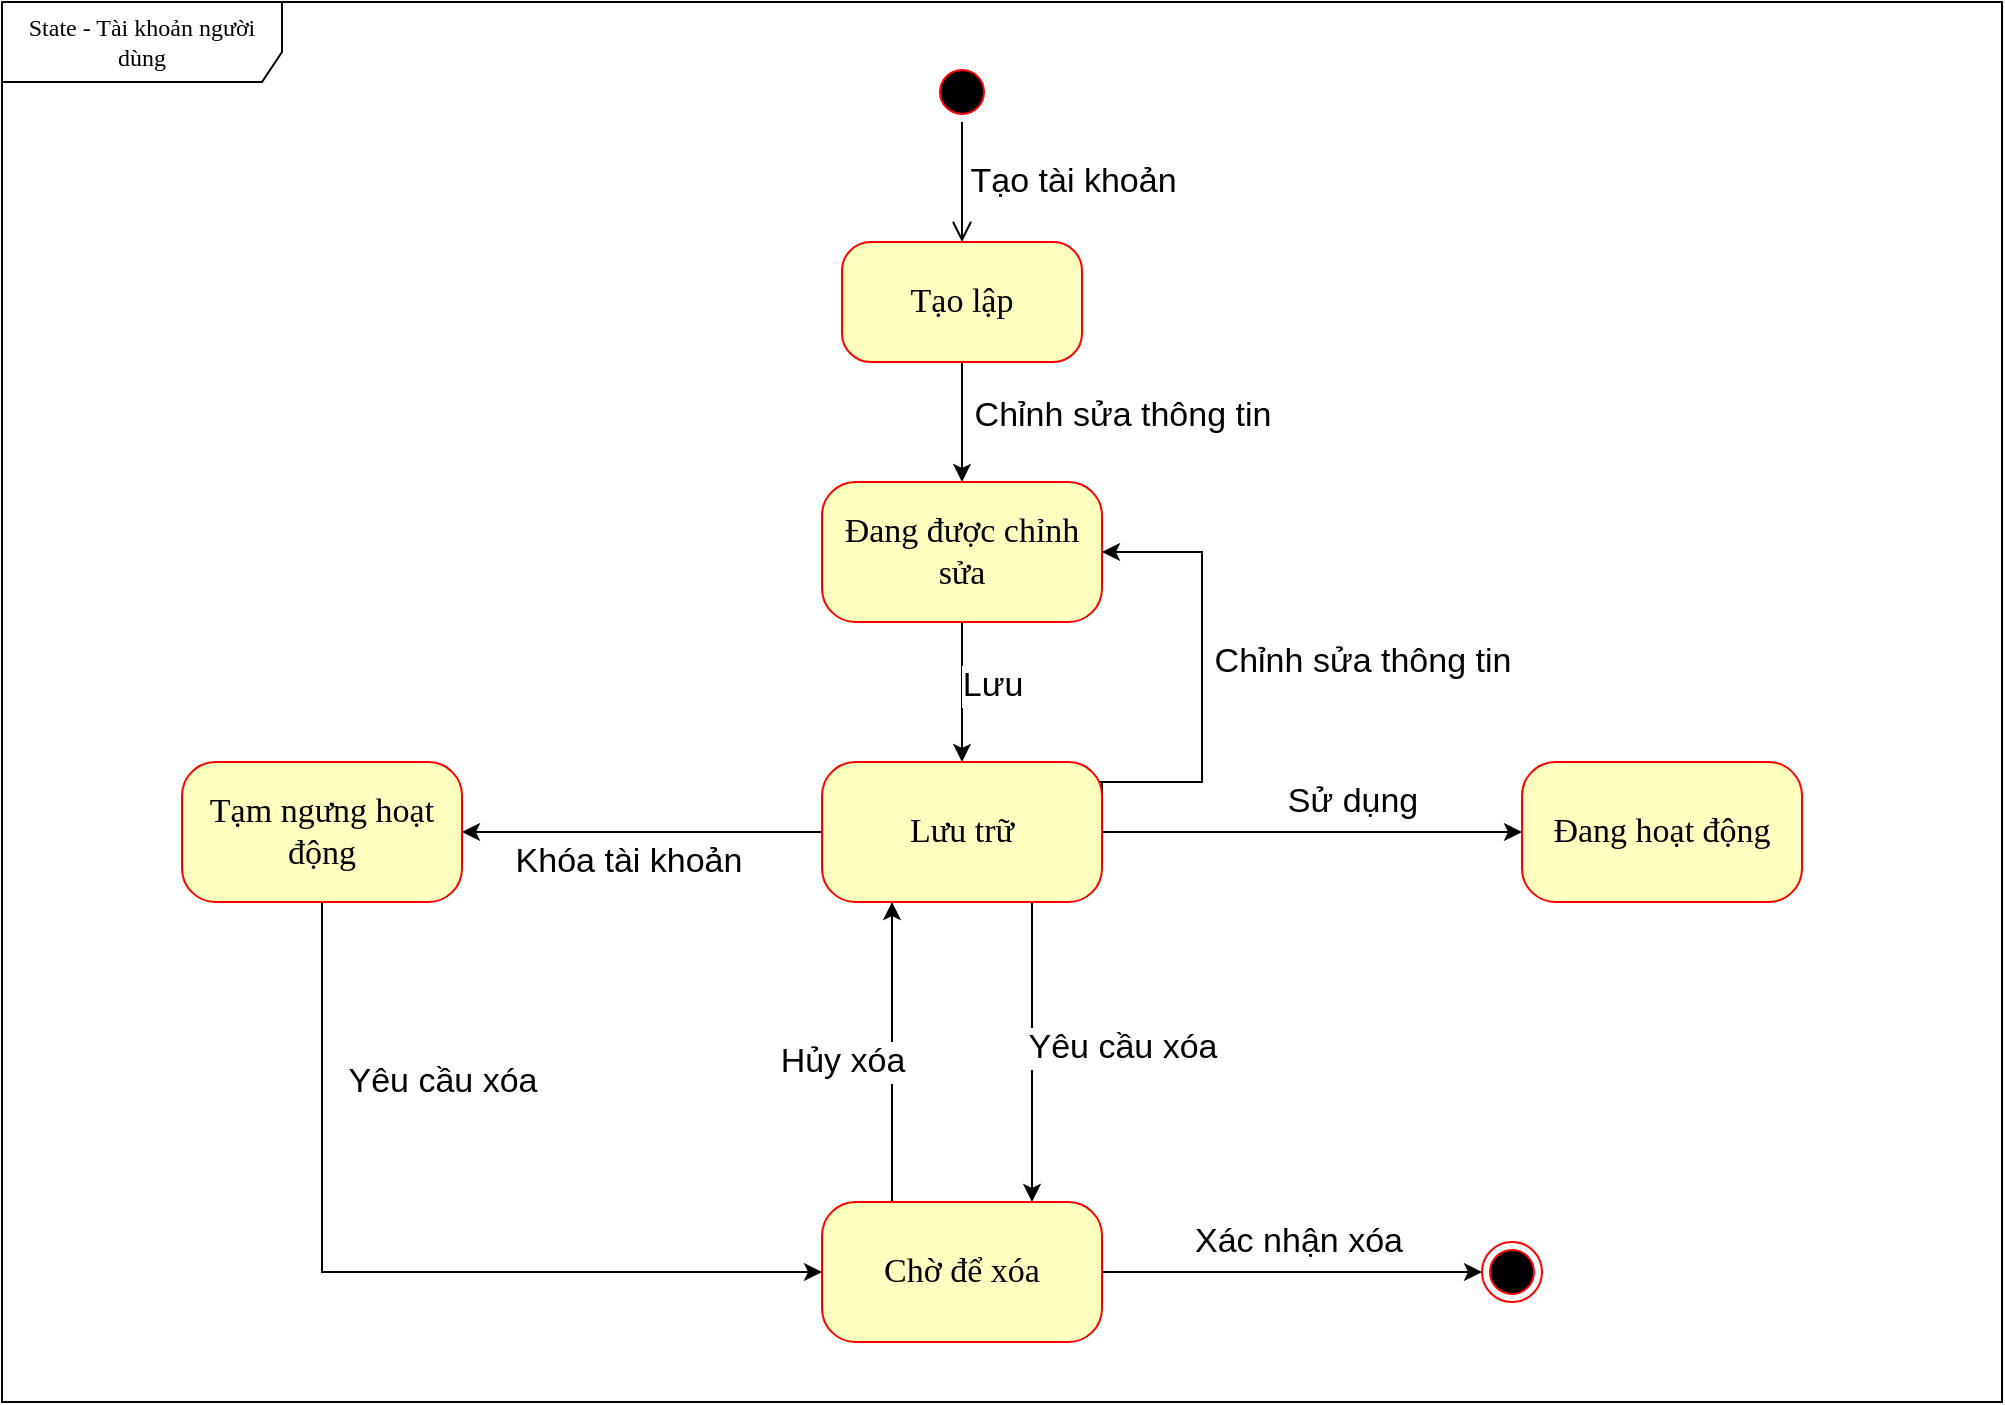 <mxfile version="24.3.1" type="device">
  <diagram name="Page-1" id="58cdce13-f638-feb5-8d6f-7d28b1aa9fa0">
    <mxGraphModel dx="1434" dy="738" grid="1" gridSize="10" guides="1" tooltips="1" connect="1" arrows="1" fold="1" page="1" pageScale="1" pageWidth="1100" pageHeight="850" background="none" math="0" shadow="0">
      <root>
        <mxCell id="0" />
        <mxCell id="1" parent="0" />
        <mxCell id="382b91b5511bd0f7-1" value="" style="ellipse;html=1;shape=startState;fillColor=#000000;strokeColor=#ff0000;rounded=1;shadow=0;comic=0;labelBackgroundColor=none;fontFamily=Verdana;fontSize=12;fontColor=#000000;align=center;direction=south;" parent="1" vertex="1">
          <mxGeometry x="525" y="50" width="30" height="30" as="geometry" />
        </mxCell>
        <mxCell id="TIDaN1ExK7NTbUgccvKn-16" style="edgeStyle=orthogonalEdgeStyle;rounded=0;orthogonalLoop=1;jettySize=auto;html=1;entryX=0.5;entryY=0;entryDx=0;entryDy=0;" parent="1" source="382b91b5511bd0f7-6" target="TIDaN1ExK7NTbUgccvKn-7" edge="1">
          <mxGeometry relative="1" as="geometry" />
        </mxCell>
        <mxCell id="TIDaN1ExK7NTbUgccvKn-17" value="&lt;span style=&quot;font-size: 17px;&quot;&gt;Chỉnh sửa thông tin&lt;/span&gt;" style="edgeLabel;html=1;align=center;verticalAlign=middle;resizable=0;points=[];" parent="TIDaN1ExK7NTbUgccvKn-16" vertex="1" connectable="0">
          <mxGeometry x="-0.078" y="-2" relative="1" as="geometry">
            <mxPoint x="82" y="-1" as="offset" />
          </mxGeometry>
        </mxCell>
        <mxCell id="382b91b5511bd0f7-6" value="Tạo lập" style="rounded=1;whiteSpace=wrap;html=1;arcSize=24;fillColor=#ffffc0;strokeColor=#ff0000;shadow=0;comic=0;labelBackgroundColor=none;fontFamily=Verdana;fontSize=17;fontColor=#000000;align=center;" parent="1" vertex="1">
          <mxGeometry x="480" y="140" width="120" height="60" as="geometry" />
        </mxCell>
        <mxCell id="2a3bc250acf0617d-9" style="edgeStyle=orthogonalEdgeStyle;html=1;labelBackgroundColor=none;endArrow=open;endSize=8;strokeColor=#000000;fontFamily=Verdana;fontSize=12;align=left;" parent="1" source="382b91b5511bd0f7-1" target="382b91b5511bd0f7-6" edge="1">
          <mxGeometry relative="1" as="geometry" />
        </mxCell>
        <mxCell id="TIDaN1ExK7NTbUgccvKn-4" value="&lt;span style=&quot;font-size: 17px;&quot;&gt;Tạo tài khoản&amp;nbsp;&amp;nbsp;&lt;/span&gt;" style="edgeLabel;html=1;align=center;verticalAlign=middle;resizable=0;points=[];rotation=0;container=0;" parent="2a3bc250acf0617d-9" vertex="1" connectable="0">
          <mxGeometry relative="1" as="geometry">
            <mxPoint x="60" as="offset" />
          </mxGeometry>
        </mxCell>
        <mxCell id="2a3bc250acf0617d-8" value="State - Tài khoản người dùng" style="shape=umlFrame;whiteSpace=wrap;html=1;rounded=1;shadow=0;comic=0;labelBackgroundColor=none;strokeWidth=1;fontFamily=Verdana;fontSize=12;align=center;width=140;height=40;" parent="1" vertex="1">
          <mxGeometry x="60" y="20" width="1000" height="700" as="geometry" />
        </mxCell>
        <mxCell id="TIDaN1ExK7NTbUgccvKn-1" value="" style="ellipse;html=1;shape=endState;fillColor=#000000;strokeColor=#ff0000;" parent="1" vertex="1">
          <mxGeometry x="800" y="640" width="30" height="30" as="geometry" />
        </mxCell>
        <mxCell id="JSC5-hn_m6VDshBw48fL-2" style="edgeStyle=orthogonalEdgeStyle;rounded=0;orthogonalLoop=1;jettySize=auto;html=1;exitX=0.5;exitY=1;exitDx=0;exitDy=0;entryX=0.5;entryY=0;entryDx=0;entryDy=0;" parent="1" source="TIDaN1ExK7NTbUgccvKn-7" target="TIDaN1ExK7NTbUgccvKn-13" edge="1">
          <mxGeometry relative="1" as="geometry" />
        </mxCell>
        <mxCell id="JSC5-hn_m6VDshBw48fL-3" value="Lưu" style="edgeLabel;html=1;align=center;verticalAlign=middle;resizable=0;points=[];fontSize=17;" parent="JSC5-hn_m6VDshBw48fL-2" vertex="1" connectable="0">
          <mxGeometry x="-0.086" y="4" relative="1" as="geometry">
            <mxPoint x="11" as="offset" />
          </mxGeometry>
        </mxCell>
        <mxCell id="TIDaN1ExK7NTbUgccvKn-7" value="Đang được chỉnh sửa" style="rounded=1;whiteSpace=wrap;html=1;arcSize=24;fillColor=#ffffc0;strokeColor=#ff0000;shadow=0;comic=0;labelBackgroundColor=none;fontFamily=Verdana;fontSize=17;fontColor=#000000;align=center;" parent="1" vertex="1">
          <mxGeometry x="470" y="260" width="140" height="70" as="geometry" />
        </mxCell>
        <mxCell id="TIDaN1ExK7NTbUgccvKn-18" style="edgeStyle=orthogonalEdgeStyle;rounded=0;orthogonalLoop=1;jettySize=auto;html=1;entryX=1;entryY=0.5;entryDx=0;entryDy=0;exitX=1;exitY=0.25;exitDx=0;exitDy=0;" parent="1" source="TIDaN1ExK7NTbUgccvKn-13" target="TIDaN1ExK7NTbUgccvKn-7" edge="1">
          <mxGeometry relative="1" as="geometry">
            <mxPoint x="680.0" y="380" as="targetPoint" />
            <Array as="points">
              <mxPoint x="600" y="410" />
              <mxPoint x="660" y="410" />
              <mxPoint x="660" y="315" />
            </Array>
          </mxGeometry>
        </mxCell>
        <mxCell id="TIDaN1ExK7NTbUgccvKn-19" value="&lt;font style=&quot;font-size: 17px;&quot;&gt;Chỉnh sửa thông tin&lt;/font&gt;" style="edgeLabel;html=1;align=center;verticalAlign=middle;resizable=0;points=[];" parent="TIDaN1ExK7NTbUgccvKn-18" vertex="1" connectable="0">
          <mxGeometry x="0.05" y="2" relative="1" as="geometry">
            <mxPoint x="82" y="-10" as="offset" />
          </mxGeometry>
        </mxCell>
        <mxCell id="TIDaN1ExK7NTbUgccvKn-36" style="edgeStyle=orthogonalEdgeStyle;rounded=0;orthogonalLoop=1;jettySize=auto;html=1;exitX=0.75;exitY=1;exitDx=0;exitDy=0;entryX=0.75;entryY=0;entryDx=0;entryDy=0;" parent="1" source="TIDaN1ExK7NTbUgccvKn-13" target="TIDaN1ExK7NTbUgccvKn-22" edge="1">
          <mxGeometry relative="1" as="geometry" />
        </mxCell>
        <mxCell id="TIDaN1ExK7NTbUgccvKn-37" value="Yêu cầu xóa" style="edgeLabel;html=1;align=center;verticalAlign=middle;resizable=0;points=[];fontSize=17;" parent="TIDaN1ExK7NTbUgccvKn-36" vertex="1" connectable="0">
          <mxGeometry x="-0.029" y="4" relative="1" as="geometry">
            <mxPoint x="41" as="offset" />
          </mxGeometry>
        </mxCell>
        <mxCell id="TIDaN1ExK7NTbUgccvKn-42" style="edgeStyle=orthogonalEdgeStyle;rounded=0;orthogonalLoop=1;jettySize=auto;html=1;exitX=1;exitY=0.5;exitDx=0;exitDy=0;entryX=0;entryY=0.5;entryDx=0;entryDy=0;" parent="1" source="TIDaN1ExK7NTbUgccvKn-13" target="TIDaN1ExK7NTbUgccvKn-38" edge="1">
          <mxGeometry relative="1" as="geometry" />
        </mxCell>
        <mxCell id="TIDaN1ExK7NTbUgccvKn-43" value="Sử dụng" style="edgeLabel;html=1;align=center;verticalAlign=middle;resizable=0;points=[];fontSize=17;" parent="TIDaN1ExK7NTbUgccvKn-42" vertex="1" connectable="0">
          <mxGeometry x="-0.268" relative="1" as="geometry">
            <mxPoint x="48" y="-15" as="offset" />
          </mxGeometry>
        </mxCell>
        <mxCell id="TIDaN1ExK7NTbUgccvKn-52" style="edgeStyle=orthogonalEdgeStyle;rounded=0;orthogonalLoop=1;jettySize=auto;html=1;exitX=0;exitY=0.5;exitDx=0;exitDy=0;" parent="1" source="TIDaN1ExK7NTbUgccvKn-13" target="TIDaN1ExK7NTbUgccvKn-50" edge="1">
          <mxGeometry relative="1" as="geometry" />
        </mxCell>
        <mxCell id="TIDaN1ExK7NTbUgccvKn-53" value="Khóa tài khoản" style="edgeLabel;html=1;align=center;verticalAlign=middle;resizable=0;points=[];fontSize=17;" parent="TIDaN1ExK7NTbUgccvKn-52" vertex="1" connectable="0">
          <mxGeometry x="0.354" y="-2" relative="1" as="geometry">
            <mxPoint x="25" y="17" as="offset" />
          </mxGeometry>
        </mxCell>
        <mxCell id="TIDaN1ExK7NTbUgccvKn-13" value="Lưu trữ" style="rounded=1;whiteSpace=wrap;html=1;arcSize=24;fillColor=#ffffc0;strokeColor=#ff0000;shadow=0;comic=0;labelBackgroundColor=none;fontFamily=Verdana;fontSize=17;fontColor=#000000;align=center;" parent="1" vertex="1">
          <mxGeometry x="470" y="400" width="140" height="70" as="geometry" />
        </mxCell>
        <mxCell id="TIDaN1ExK7NTbUgccvKn-27" style="edgeStyle=orthogonalEdgeStyle;rounded=0;orthogonalLoop=1;jettySize=auto;html=1;exitX=0.25;exitY=0;exitDx=0;exitDy=0;entryX=0.25;entryY=1;entryDx=0;entryDy=0;" parent="1" source="TIDaN1ExK7NTbUgccvKn-22" target="TIDaN1ExK7NTbUgccvKn-13" edge="1">
          <mxGeometry relative="1" as="geometry" />
        </mxCell>
        <mxCell id="TIDaN1ExK7NTbUgccvKn-29" value="Hủy xóa" style="edgeLabel;html=1;align=center;verticalAlign=middle;resizable=0;points=[];fontSize=17;" parent="TIDaN1ExK7NTbUgccvKn-27" vertex="1" connectable="0">
          <mxGeometry x="0.04" y="-1" relative="1" as="geometry">
            <mxPoint x="-26" y="8" as="offset" />
          </mxGeometry>
        </mxCell>
        <mxCell id="TIDaN1ExK7NTbUgccvKn-30" style="edgeStyle=orthogonalEdgeStyle;rounded=0;orthogonalLoop=1;jettySize=auto;html=1;exitX=1;exitY=0.5;exitDx=0;exitDy=0;entryX=0;entryY=0.5;entryDx=0;entryDy=0;" parent="1" source="TIDaN1ExK7NTbUgccvKn-22" target="TIDaN1ExK7NTbUgccvKn-1" edge="1">
          <mxGeometry relative="1" as="geometry" />
        </mxCell>
        <mxCell id="TIDaN1ExK7NTbUgccvKn-32" value="&lt;font style=&quot;font-size: 17px;&quot;&gt;Xác nhận xóa&lt;/font&gt;" style="edgeLabel;html=1;align=center;verticalAlign=middle;resizable=0;points=[];" parent="TIDaN1ExK7NTbUgccvKn-30" vertex="1" connectable="0">
          <mxGeometry x="-0.142" y="1" relative="1" as="geometry">
            <mxPoint x="16" y="-14" as="offset" />
          </mxGeometry>
        </mxCell>
        <mxCell id="TIDaN1ExK7NTbUgccvKn-22" value="Chờ để xóa" style="rounded=1;whiteSpace=wrap;html=1;arcSize=24;fillColor=#ffffc0;strokeColor=#ff0000;shadow=0;comic=0;labelBackgroundColor=none;fontFamily=Verdana;fontSize=17;fontColor=#000000;align=center;" parent="1" vertex="1">
          <mxGeometry x="470" y="620" width="140" height="70" as="geometry" />
        </mxCell>
        <mxCell id="TIDaN1ExK7NTbUgccvKn-38" value="Đang hoạt động" style="rounded=1;whiteSpace=wrap;html=1;arcSize=24;fillColor=#ffffc0;strokeColor=#ff0000;shadow=0;comic=0;labelBackgroundColor=none;fontFamily=Verdana;fontSize=17;fontColor=#000000;align=center;" parent="1" vertex="1">
          <mxGeometry x="820" y="400" width="140" height="70" as="geometry" />
        </mxCell>
        <mxCell id="X4JJ_bGOZixYmYmrDWd8-2" style="edgeStyle=orthogonalEdgeStyle;rounded=0;orthogonalLoop=1;jettySize=auto;html=1;exitX=0.5;exitY=1;exitDx=0;exitDy=0;entryX=0;entryY=0.5;entryDx=0;entryDy=0;" parent="1" source="TIDaN1ExK7NTbUgccvKn-50" target="TIDaN1ExK7NTbUgccvKn-22" edge="1">
          <mxGeometry relative="1" as="geometry" />
        </mxCell>
        <mxCell id="X4JJ_bGOZixYmYmrDWd8-3" value="Yêu cầu xóa" style="edgeLabel;html=1;align=center;verticalAlign=middle;resizable=0;points=[];fontSize=17;" parent="X4JJ_bGOZixYmYmrDWd8-2" vertex="1" connectable="0">
          <mxGeometry x="-0.343" relative="1" as="geometry">
            <mxPoint x="60" y="-53" as="offset" />
          </mxGeometry>
        </mxCell>
        <mxCell id="TIDaN1ExK7NTbUgccvKn-50" value="Tạm ngưng hoạt động" style="rounded=1;whiteSpace=wrap;html=1;arcSize=24;fillColor=#ffffc0;strokeColor=#ff0000;shadow=0;comic=0;labelBackgroundColor=none;fontFamily=Verdana;fontSize=17;fontColor=#000000;align=center;" parent="1" vertex="1">
          <mxGeometry x="150" y="400" width="140" height="70" as="geometry" />
        </mxCell>
      </root>
    </mxGraphModel>
  </diagram>
</mxfile>
